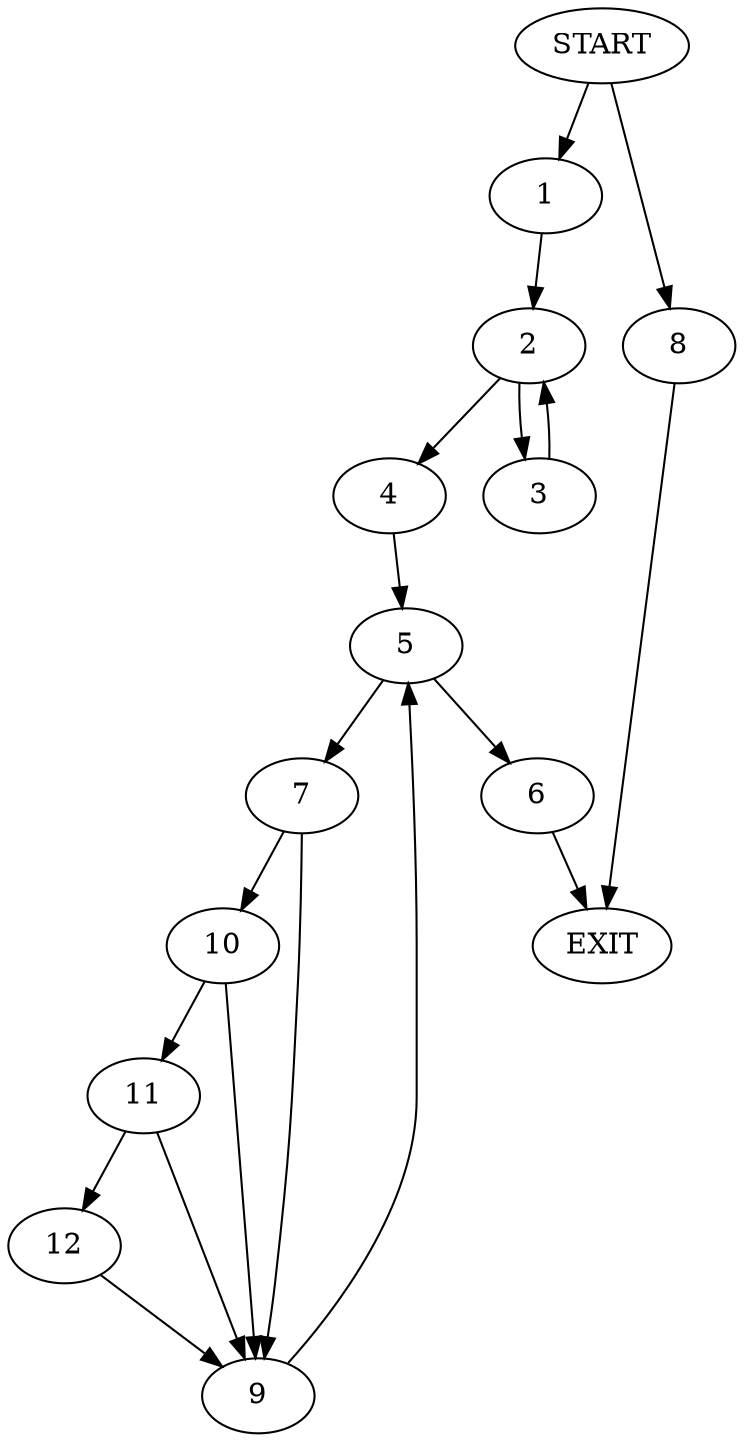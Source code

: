 digraph {
0 [label="START"]
13 [label="EXIT"]
0 -> 1
1 -> 2
2 -> 3
2 -> 4
3 -> 2
4 -> 5
5 -> 6
5 -> 7
0 -> 8
8 -> 13
7 -> 9
7 -> 10
6 -> 13
9 -> 5
10 -> 9
10 -> 11
11 -> 12
11 -> 9
12 -> 9
}
